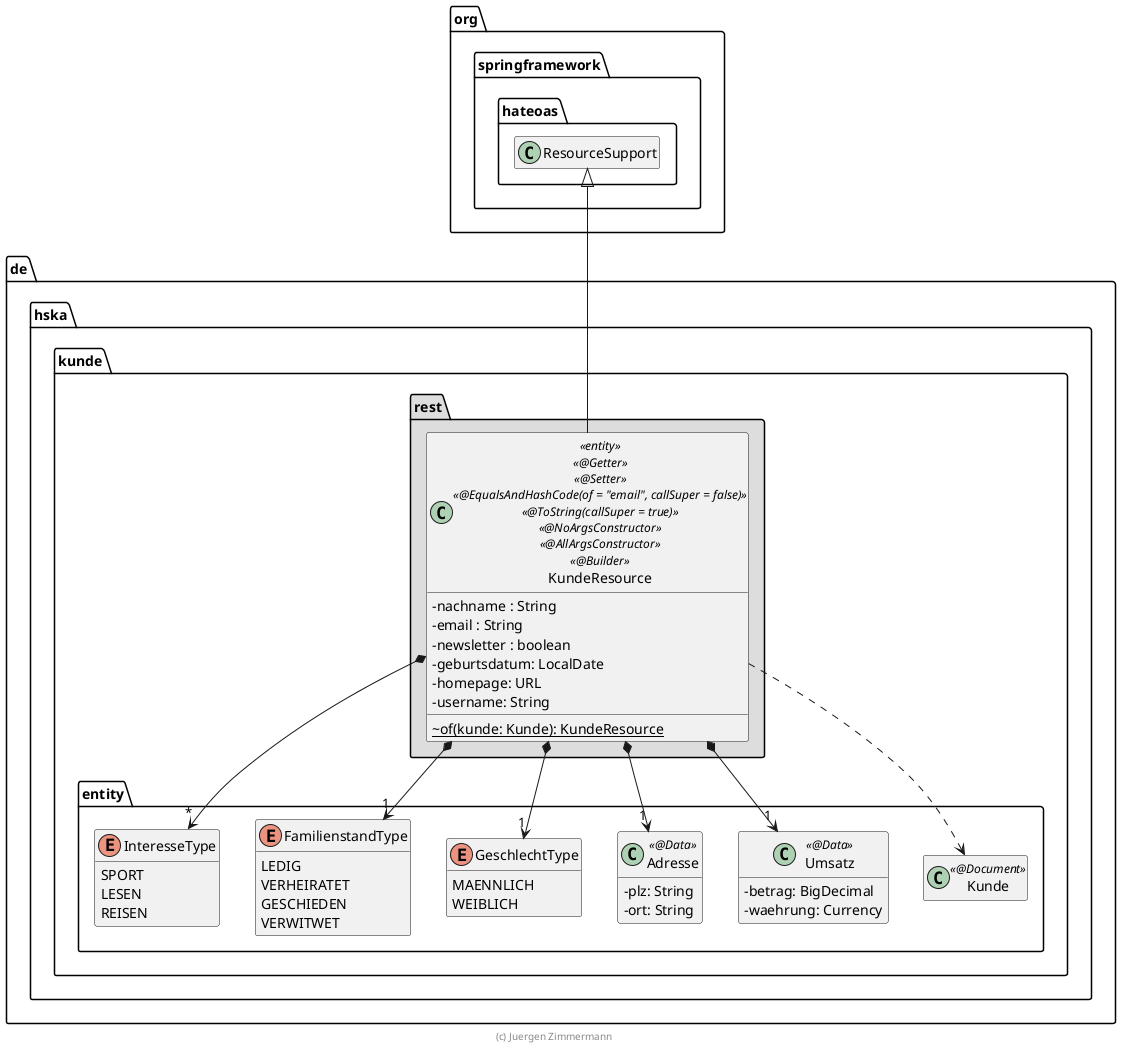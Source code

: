 @startuml
skinparam classAttributeIconSize 0
skinparam componentStyle uml2

package org.springframework.hateoas {
    class ResourceSupport {
    }
}

package de.hska.kunde {
    package entity {
        class Kunde << @Document >> {
        }

        class Umsatz << @Data >> {
            - betrag: BigDecimal
            - waehrung: Currency
        }

        class Adresse << @Data >> {
            - plz: String
            - ort: String
        }

        enum GeschlechtType {
            MAENNLICH
            WEIBLICH
        }

        enum FamilienstandType {
            LEDIG
            VERHEIRATET
            GESCHIEDEN
            VERWITWET
        }

        enum InteresseType {
            SPORT
            LESEN
            REISEN
        }
    }

    package rest #DDDDDD {
        Kunde <.. KundeResource
        ResourceSupport <|-down- KundeResource
        KundeResource *-down-> "1" Umsatz
        KundeResource *-down-> "1" Adresse
        KundeResource *-down-> "1" GeschlechtType
        KundeResource *-down-> "1" FamilienstandType
        KundeResource *-down-> "*" InteresseType

        class KundeResource << entity >> << @Getter >> << @Setter >> << @EqualsAndHashCode(of = "email", callSuper = false) >> << @ToString(callSuper = true) >> << @NoArgsConstructor >> << @AllArgsConstructor >> << @Builder >> {
            - nachname : String
            - email : String
            - newsletter : boolean
            - geburtsdatum: LocalDate
            - homepage: URL
            - username: String
            ~ {static} of(kunde: Kunde): KundeResource
        }
    }
}

hide empty members
hide empty methods
hide empty fields

footer (c) Juergen Zimmermann

@enduml
